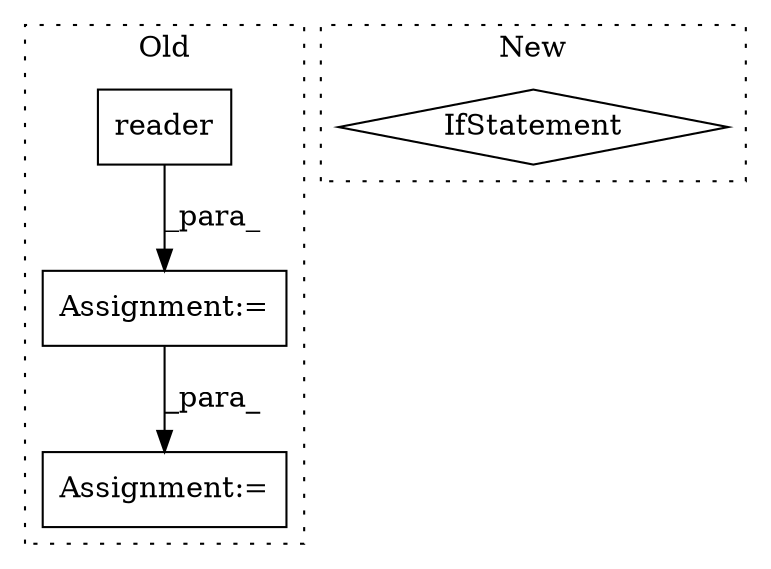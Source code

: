 digraph G {
subgraph cluster0 {
1 [label="reader" a="32" s="638,646" l="7,1" shape="box"];
3 [label="Assignment:=" a="7" s="633" l="1" shape="box"];
4 [label="Assignment:=" a="7" s="661" l="1" shape="box"];
label = "Old";
style="dotted";
}
subgraph cluster1 {
2 [label="IfStatement" a="25" s="573,586" l="4,2" shape="diamond"];
label = "New";
style="dotted";
}
1 -> 3 [label="_para_"];
3 -> 4 [label="_para_"];
}